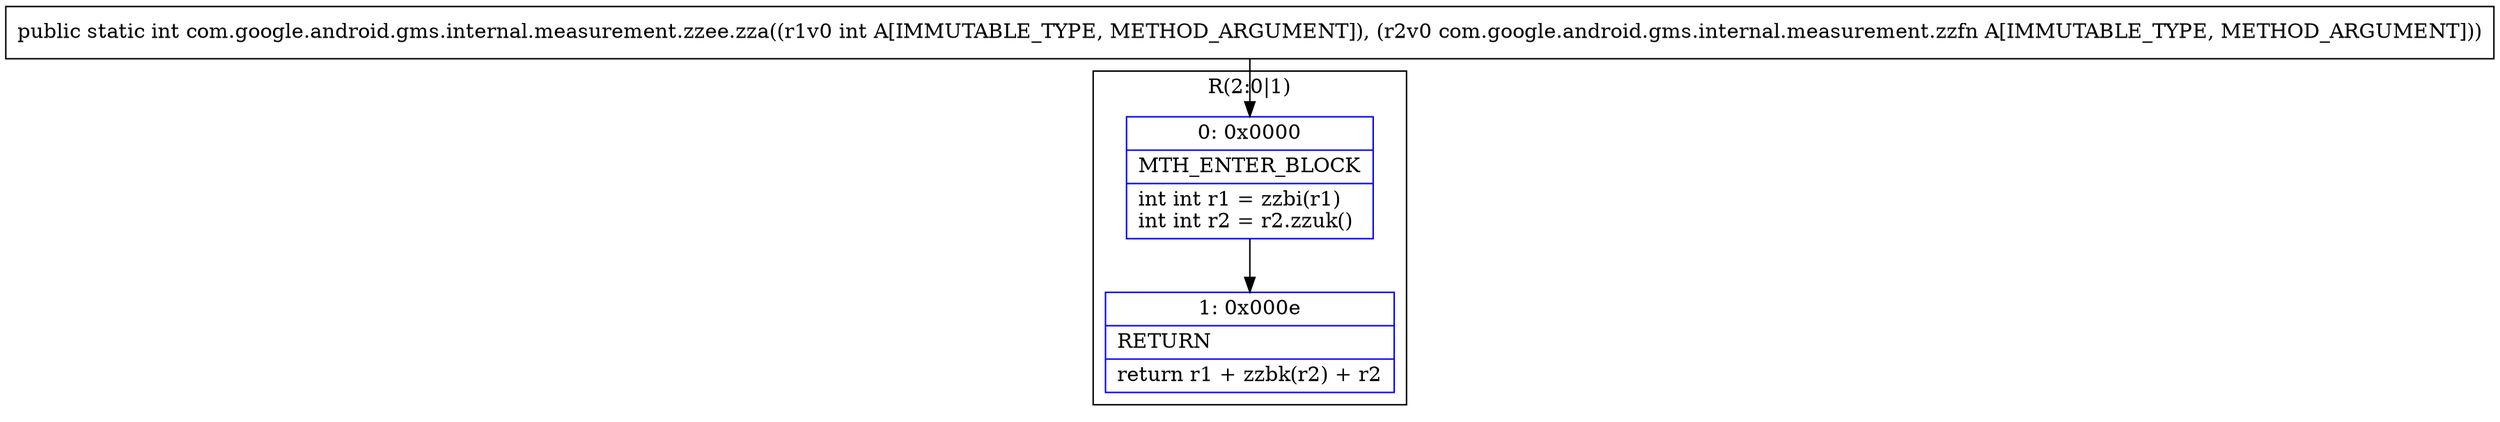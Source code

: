 digraph "CFG forcom.google.android.gms.internal.measurement.zzee.zza(ILcom\/google\/android\/gms\/internal\/measurement\/zzfn;)I" {
subgraph cluster_Region_1153106861 {
label = "R(2:0|1)";
node [shape=record,color=blue];
Node_0 [shape=record,label="{0\:\ 0x0000|MTH_ENTER_BLOCK\l|int int r1 = zzbi(r1)\lint int r2 = r2.zzuk()\l}"];
Node_1 [shape=record,label="{1\:\ 0x000e|RETURN\l|return r1 + zzbk(r2) + r2\l}"];
}
MethodNode[shape=record,label="{public static int com.google.android.gms.internal.measurement.zzee.zza((r1v0 int A[IMMUTABLE_TYPE, METHOD_ARGUMENT]), (r2v0 com.google.android.gms.internal.measurement.zzfn A[IMMUTABLE_TYPE, METHOD_ARGUMENT])) }"];
MethodNode -> Node_0;
Node_0 -> Node_1;
}


